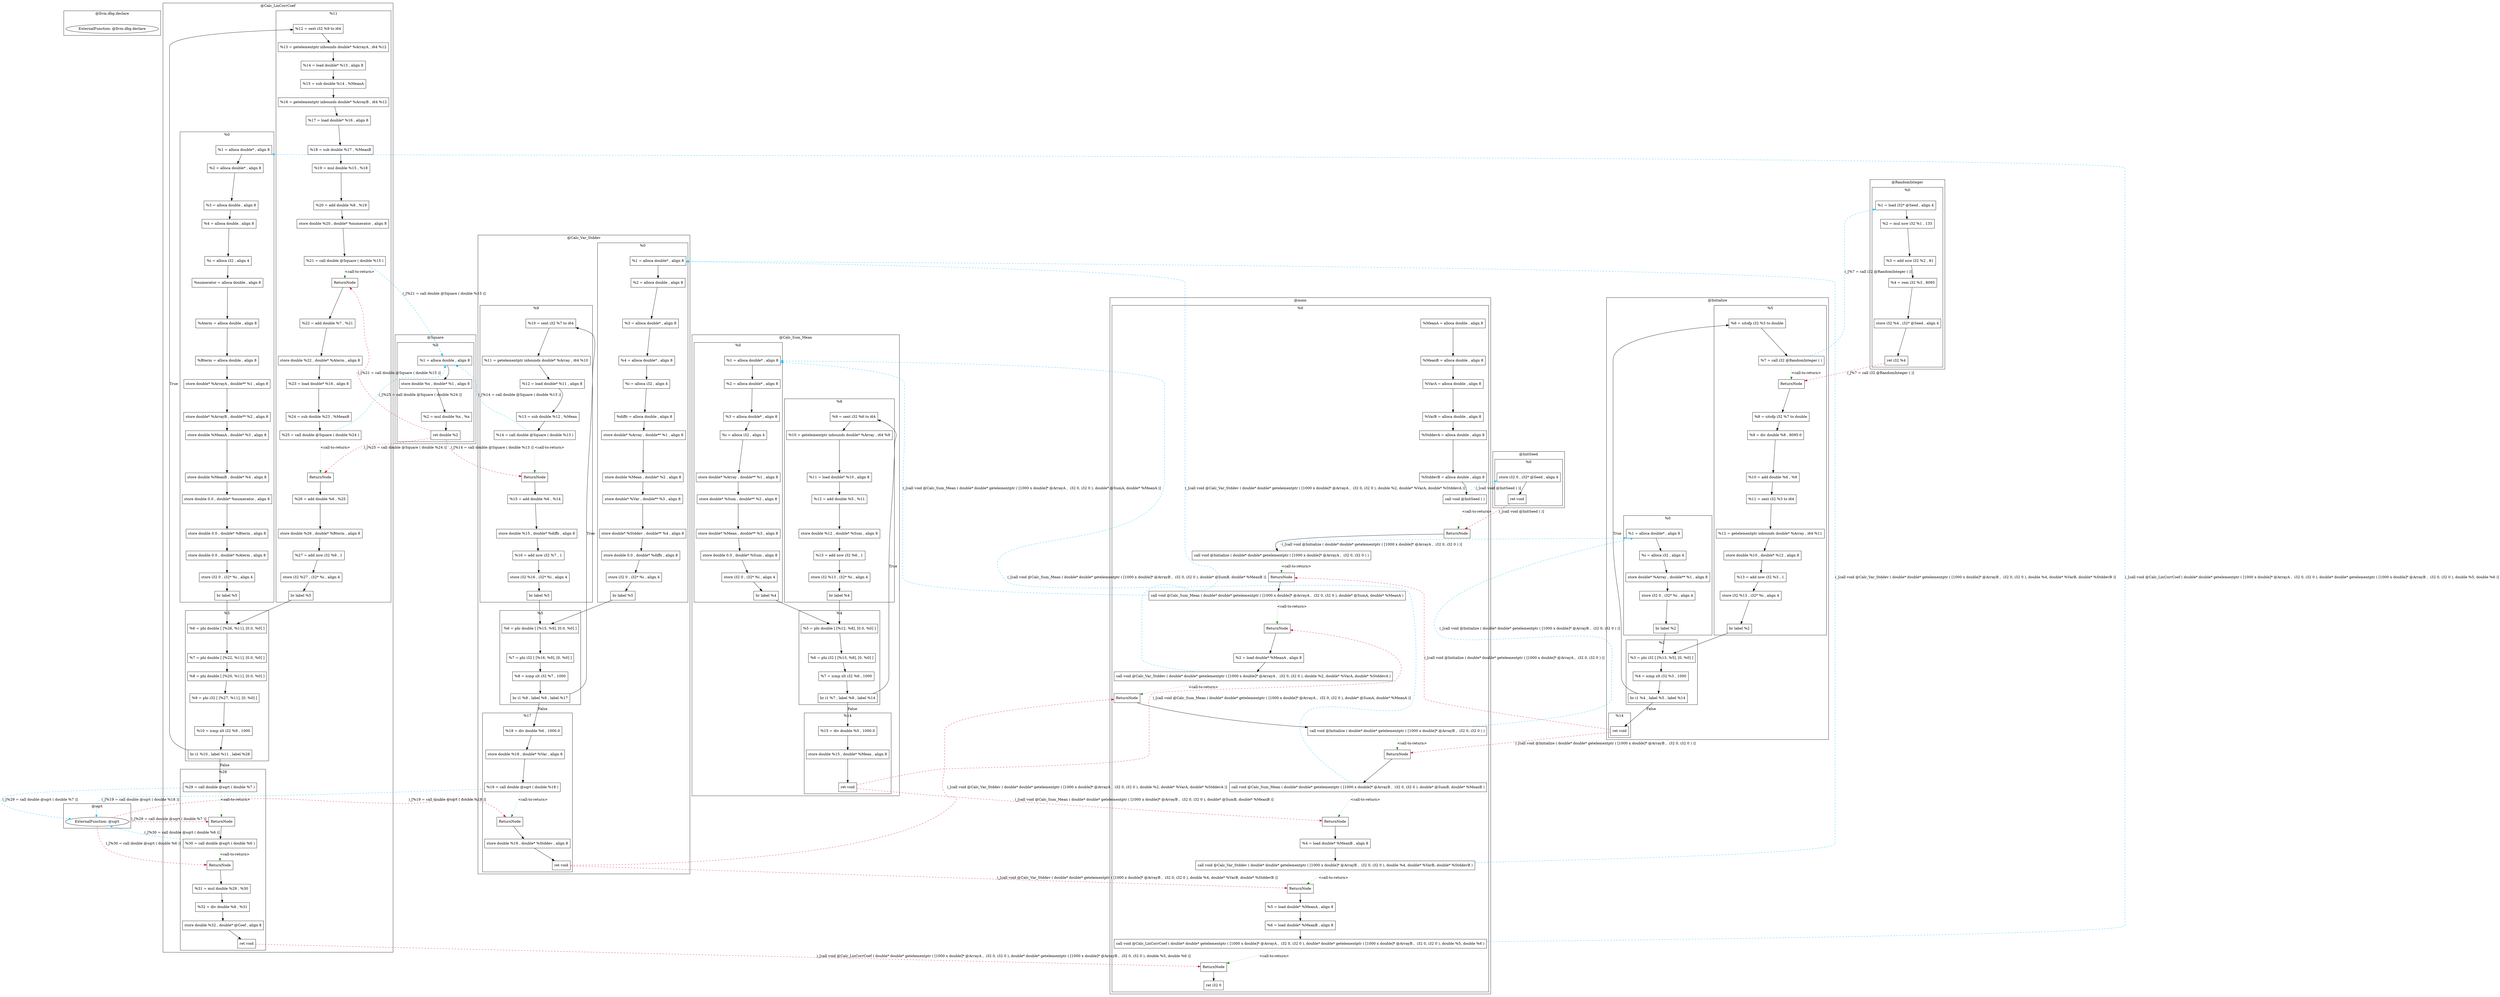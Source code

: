 digraph {
    subgraph cluster_220 {
        graph [label="@llvm.dbg.declare"];
        220 [label="ExternalFunction: @llvm.dbg.declare"];
    }
    subgraph cluster_221 {
        graph [label="@sqrt"];
        221 [label="ExternalFunction: @sqrt"];
    }
    subgraph cluster_10 {
        graph [label="@main"];
        subgraph cluster_11 {
            graph [label="%0"];
            -34 [label=ReturnNode
                ,shape=box];
            -31 [label=ReturnNode
                ,shape=box];
            -29 [label=ReturnNode
                ,shape=box];
            -26 [label=ReturnNode
                ,shape=box];
            -25 [label=ReturnNode
                ,shape=box];
            -23 [label=ReturnNode
                ,shape=box];
            -20 [label=ReturnNode
                ,shape=box];
            -19 [label=ReturnNode
                ,shape=box];
            13 [label="%MeanA = alloca double , align 8"
               ,shape=box];
            14 [label="%MeanB = alloca double , align 8"
               ,shape=box];
            15 [label="%VarA = alloca double , align 8"
               ,shape=box];
            16 [label="%VarB = alloca double , align 8"
               ,shape=box];
            17 [label="%StddevA = alloca double , align 8"
               ,shape=box];
            18 [label="%StddevB = alloca double , align 8"
               ,shape=box];
            19 [label="call void @InitSeed ( )"
               ,shape=box];
            20 [label="call void @Initialize ( double* double* getelementptr ( [1000 x double]* @ArrayA ,  i32 0, i32 0 ) )"
               ,shape=box];
            23 [label="call void @Calc_Sum_Mean ( double* double* getelementptr ( [1000 x double]* @ArrayA ,  i32 0, i32 0 ), double* @SumA, double* %MeanA )"
               ,shape=box];
            24 [label="%2 = load double* %MeanA , align 8"
               ,shape=box];
            25 [label="call void @Calc_Var_Stddev ( double* double* getelementptr ( [1000 x double]* @ArrayA ,  i32 0, i32 0 ), double %2, double* %VarA, double* %StddevA )"
               ,shape=box];
            26 [label="call void @Initialize ( double* double* getelementptr ( [1000 x double]* @ArrayB ,  i32 0, i32 0 ) )"
               ,shape=box];
            29 [label="call void @Calc_Sum_Mean ( double* double* getelementptr ( [1000 x double]* @ArrayB ,  i32 0, i32 0 ), double* @SumB, double* %MeanB )"
               ,shape=box];
            30 [label="%4 = load double* %MeanB , align 8"
               ,shape=box];
            31 [label="call void @Calc_Var_Stddev ( double* double* getelementptr ( [1000 x double]* @ArrayB ,  i32 0, i32 0 ), double %4, double* %VarB, double* %StddevB )"
               ,shape=box];
            32 [label="%5 = load double* %MeanA , align 8"
               ,shape=box];
            33 [label="%6 = load double* %MeanB , align 8"
               ,shape=box];
            34 [label="call void @Calc_LinCorrCoef ( double* double* getelementptr ( [1000 x double]* @ArrayA ,  i32 0, i32 0 ), double* double* getelementptr ( [1000 x double]* @ArrayB ,  i32 0, i32 0 ), double %5, double %6 )"
               ,shape=box];
            35 [label="ret i32 0"
               ,shape=box];
        }
    }
    subgraph cluster_36 {
        graph [label="@InitSeed"];
        subgraph cluster_37 {
            graph [label="%0"];
            38 [label="store i32 0 , i32* @Seed , align 4"
               ,shape=box];
            39 [label="ret void",shape=box];
        }
    }
    subgraph cluster_40 {
        graph [label="@Calc_Sum_Mean"];
        subgraph cluster_44 {
            graph [label="%0"];
            45 [label="%1 = alloca double* , align 8"
               ,shape=box];
            46 [label="%2 = alloca double* , align 8"
               ,shape=box];
            47 [label="%3 = alloca double* , align 8"
               ,shape=box];
            48 [label="%i = alloca i32 , align 4"
               ,shape=box];
            49 [label="store double* %Array , double** %1 , align 8"
               ,shape=box];
            50 [label="store double* %Sum , double** %2 , align 8"
               ,shape=box];
            51 [label="store double* %Mean , double** %3 , align 8"
               ,shape=box];
            52 [label="store double 0.0 , double* %Sum , align 8"
               ,shape=box];
            53 [label="store i32 0 , i32* %i , align 4"
               ,shape=box];
            54 [label="br label %4"
               ,shape=box];
        }
        subgraph cluster_55 {
            graph [label="%4"];
            56 [label="%5 = phi double [ [%12, %8], [0.0, %0] ]"
               ,shape=box];
            57 [label="%6 = phi i32 [ [%13, %8], [0, %0] ]"
               ,shape=box];
            58 [label="%7 = icmp slt i32 %6 , 1000"
               ,shape=box];
            60 [label="br i1 %7 , label %8 , label %14"
               ,shape=box];
        }
        subgraph cluster_61 {
            graph [label="%8"];
            62 [label="%9 = sext i32 %6 to i64"
               ,shape=box];
            63 [label="%10 = getelementptr inbounds double* %Array , i64 %9"
               ,shape=box];
            64 [label="%11 = load double* %10 , align 8"
               ,shape=box];
            65 [label="%12 = add double %5 , %11"
               ,shape=box];
            66 [label="store double %12 , double* %Sum , align 8"
               ,shape=box];
            67 [label="%13 = add nsw i32 %6 , 1"
               ,shape=box];
            68 [label="store i32 %13 , i32* %i , align 4"
               ,shape=box];
            69 [label="br label %4"
               ,shape=box];
        }
        subgraph cluster_70 {
            graph [label="%14"];
            72 [label="%15 = div double %5 , 1000.0"
               ,shape=box];
            73 [label="store double %15 , double* %Mean , align 8"
               ,shape=box];
            74 [label="ret void",shape=box];
        }
    }
    subgraph cluster_75 {
        graph [label="@Square"];
        subgraph cluster_77 {
            graph [label="%0"];
            78 [label="%1 = alloca double , align 8"
               ,shape=box];
            79 [label="store double %x , double* %1 , align 8"
               ,shape=box];
            80 [label="%2 = mul double %x , %x"
               ,shape=box];
            81 [label="ret double %2"
               ,shape=box];
        }
    }
    subgraph cluster_82 {
        graph [label="@Calc_Var_Stddev"];
        subgraph cluster_87 {
            graph [label="%0"];
            88 [label="%1 = alloca double* , align 8"
               ,shape=box];
            89 [label="%2 = alloca double , align 8"
               ,shape=box];
            90 [label="%3 = alloca double* , align 8"
               ,shape=box];
            91 [label="%4 = alloca double* , align 8"
               ,shape=box];
            92 [label="%i = alloca i32 , align 4"
               ,shape=box];
            93 [label="%diffs = alloca double , align 8"
               ,shape=box];
            94 [label="store double* %Array , double** %1 , align 8"
               ,shape=box];
            95 [label="store double %Mean , double* %2 , align 8"
               ,shape=box];
            96 [label="store double* %Var , double** %3 , align 8"
               ,shape=box];
            97 [label="store double* %Stddev , double** %4 , align 8"
               ,shape=box];
            98 [label="store double 0.0 , double* %diffs , align 8"
               ,shape=box];
            99 [label="store i32 0 , i32* %i , align 4"
               ,shape=box];
            100 [label="br label %5"
                ,shape=box];
        }
        subgraph cluster_101 {
            graph [label="%5"];
            102 [label="%6 = phi double [ [%15, %9], [0.0, %0] ]"
                ,shape=box];
            103 [label="%7 = phi i32 [ [%16, %9], [0, %0] ]"
                ,shape=box];
            104 [label="%8 = icmp slt i32 %7 , 1000"
                ,shape=box];
            105 [label="br i1 %8 , label %9 , label %17"
                ,shape=box];
        }
        subgraph cluster_106 {
            graph [label="%9"];
            -111 [label=ReturnNode
                 ,shape=box];
            107 [label="%10 = sext i32 %7 to i64"
                ,shape=box];
            108 [label="%11 = getelementptr inbounds double* %Array , i64 %10"
                ,shape=box];
            109 [label="%12 = load double* %11 , align 8"
                ,shape=box];
            110 [label="%13 = sub double %12 , %Mean"
                ,shape=box];
            111 [label="%14 = call double @Square ( double %13 )"
                ,shape=box];
            112 [label="%15 = add double %6 , %14"
                ,shape=box];
            113 [label="store double %15 , double* %diffs , align 8"
                ,shape=box];
            114 [label="%16 = add nsw i32 %7 , 1"
                ,shape=box];
            115 [label="store i32 %16 , i32* %i , align 4"
                ,shape=box];
            116 [label="br label %5"
                ,shape=box];
        }
        subgraph cluster_117 {
            graph [label="%17"];
            -120 [label=ReturnNode
                 ,shape=box];
            118 [label="%18 = div double %6 , 1000.0"
                ,shape=box];
            119 [label="store double %18 , double* %Var , align 8"
                ,shape=box];
            120 [label="%19 = call double @sqrt ( double %18 )"
                ,shape=box];
            121 [label="store double %19 , double* %Stddev , align 8"
                ,shape=box];
            122 [label="ret void"
                ,shape=box];
        }
    }
    subgraph cluster_123 {
        graph [label="@Calc_LinCorrCoef"];
        subgraph cluster_128 {
            graph [label="%0"];
            129 [label="%1 = alloca double* , align 8"
                ,shape=box];
            130 [label="%2 = alloca double* , align 8"
                ,shape=box];
            131 [label="%3 = alloca double , align 8"
                ,shape=box];
            132 [label="%4 = alloca double , align 8"
                ,shape=box];
            133 [label="%i = alloca i32 , align 4"
                ,shape=box];
            134 [label="%numerator = alloca double , align 8"
                ,shape=box];
            135 [label="%Aterm = alloca double , align 8"
                ,shape=box];
            136 [label="%Bterm = alloca double , align 8"
                ,shape=box];
            137 [label="store double* %ArrayA , double** %1 , align 8"
                ,shape=box];
            138 [label="store double* %ArrayB , double** %2 , align 8"
                ,shape=box];
            139 [label="store double %MeanA , double* %3 , align 8"
                ,shape=box];
            140 [label="store double %MeanB , double* %4 , align 8"
                ,shape=box];
            141 [label="store double 0.0 , double* %numerator , align 8"
                ,shape=box];
            142 [label="store double 0.0 , double* %Bterm , align 8"
                ,shape=box];
            143 [label="store double 0.0 , double* %Aterm , align 8"
                ,shape=box];
            144 [label="store i32 0 , i32* %i , align 4"
                ,shape=box];
            145 [label="br label %5"
                ,shape=box];
        }
        subgraph cluster_146 {
            graph [label="%5"];
            147 [label="%6 = phi double [ [%26, %11], [0.0, %0] ]"
                ,shape=box];
            148 [label="%7 = phi double [ [%22, %11], [0.0, %0] ]"
                ,shape=box];
            149 [label="%8 = phi double [ [%20, %11], [0.0, %0] ]"
                ,shape=box];
            150 [label="%9 = phi i32 [ [%27, %11], [0, %0] ]"
                ,shape=box];
            151 [label="%10 = icmp slt i32 %9 , 1000"
                ,shape=box];
            152 [label="br i1 %10 , label %11 , label %28"
                ,shape=box];
        }
        subgraph cluster_153 {
            graph [label="%11"];
            -169 [label=ReturnNode
                 ,shape=box];
            -164 [label=ReturnNode
                 ,shape=box];
            154 [label="%12 = sext i32 %9 to i64"
                ,shape=box];
            155 [label="%13 = getelementptr inbounds double* %ArrayA , i64 %12"
                ,shape=box];
            156 [label="%14 = load double* %13 , align 8"
                ,shape=box];
            157 [label="%15 = sub double %14 , %MeanA"
                ,shape=box];
            158 [label="%16 = getelementptr inbounds double* %ArrayB , i64 %12"
                ,shape=box];
            159 [label="%17 = load double* %16 , align 8"
                ,shape=box];
            160 [label="%18 = sub double %17 , %MeanB"
                ,shape=box];
            161 [label="%19 = mul double %15 , %18"
                ,shape=box];
            162 [label="%20 = add double %8 , %19"
                ,shape=box];
            163 [label="store double %20 , double* %numerator , align 8"
                ,shape=box];
            164 [label="%21 = call double @Square ( double %15 )"
                ,shape=box];
            165 [label="%22 = add double %7 , %21"
                ,shape=box];
            166 [label="store double %22 , double* %Aterm , align 8"
                ,shape=box];
            167 [label="%23 = load double* %16 , align 8"
                ,shape=box];
            168 [label="%24 = sub double %23 , %MeanB"
                ,shape=box];
            169 [label="%25 = call double @Square ( double %24 )"
                ,shape=box];
            170 [label="%26 = add double %6 , %25"
                ,shape=box];
            171 [label="store double %26 , double* %Bterm , align 8"
                ,shape=box];
            172 [label="%27 = add nsw i32 %9 , 1"
                ,shape=box];
            173 [label="store i32 %27 , i32* %i , align 4"
                ,shape=box];
            174 [label="br label %5"
                ,shape=box];
        }
        subgraph cluster_175 {
            graph [label="%28"];
            -177 [label=ReturnNode
                 ,shape=box];
            -176 [label=ReturnNode
                 ,shape=box];
            176 [label="%29 = call double @sqrt ( double %7 )"
                ,shape=box];
            177 [label="%30 = call double @sqrt ( double %6 )"
                ,shape=box];
            178 [label="%31 = mul double %29 , %30"
                ,shape=box];
            179 [label="%32 = div double %8 , %31"
                ,shape=box];
            180 [label="store double %32 , double* @Coef , align 8"
                ,shape=box];
            181 [label="ret void"
                ,shape=box];
        }
    }
    subgraph cluster_182 {
        graph [label="@Initialize"];
        subgraph cluster_184 {
            graph [label="%0"];
            185 [label="%1 = alloca double* , align 8"
                ,shape=box];
            186 [label="%i = alloca i32 , align 4"
                ,shape=box];
            187 [label="store double* %Array , double** %1 , align 8"
                ,shape=box];
            188 [label="store i32 0 , i32* %i , align 4"
                ,shape=box];
            189 [label="br label %2"
                ,shape=box];
        }
        subgraph cluster_190 {
            graph [label="%2"];
            191 [label="%3 = phi i32 [ [%13, %5], [0, %0] ]"
                ,shape=box];
            192 [label="%4 = icmp slt i32 %3 , 1000"
                ,shape=box];
            193 [label="br i1 %4 , label %5 , label %14"
                ,shape=box];
        }
        subgraph cluster_194 {
            graph [label="%5"];
            -196 [label=ReturnNode
                 ,shape=box];
            195 [label="%6 = sitofp i32 %3 to double"
                ,shape=box];
            196 [label="%7 = call i32 @RandomInteger ( )"
                ,shape=box];
            197 [label="%8 = sitofp i32 %7 to double"
                ,shape=box];
            199 [label="%9 = div double %8 , 8095.0"
                ,shape=box];
            200 [label="%10 = add double %6 , %9"
                ,shape=box];
            201 [label="%11 = sext i32 %3 to i64"
                ,shape=box];
            202 [label="%12 = getelementptr inbounds double* %Array , i64 %11"
                ,shape=box];
            203 [label="store double %10 , double* %12 , align 8"
                ,shape=box];
            204 [label="%13 = add nsw i32 %3 , 1"
                ,shape=box];
            205 [label="store i32 %13 , i32* %i , align 4"
                ,shape=box];
            206 [label="br label %2"
                ,shape=box];
        }
        subgraph cluster_207 {
            graph [label="%14"];
            208 [label="ret void"
                ,shape=box];
        }
    }
    subgraph cluster_209 {
        graph [label="@RandomInteger"];
        subgraph cluster_210 {
            graph [label="%0"];
            211 [label="%1 = load i32* @Seed , align 4"
                ,shape=box];
            213 [label="%2 = mul nsw i32 %1 , 133"
                ,shape=box];
            215 [label="%3 = add nsw i32 %2 , 81"
                ,shape=box];
            217 [label="%4 = rem i32 %3 , 8095"
                ,shape=box];
            218 [label="store i32 %4 , i32* @Seed , align 4"
                ,shape=box];
            219 [label="ret i32 %4"
                ,shape=box];
        }
    }
    -196 -> 197 [label=""];
    -177 -> 178 [label=""];
    -176 -> 177 [label=""];
    -169 -> 170 [label=""];
    -164 -> 165 [label=""];
    -120 -> 121 [label=""];
    -111 -> 112 [label=""];
    -34 -> 35 [label=""];
    -31 -> 32 [label=""];
    -29 -> 30 [label=""];
    -26 -> 29 [label=""];
    -25 -> 26 [label=""];
    -23 -> 24 [label=""];
    -20 -> 23 [label=""];
    -19 -> 20 [label=""];
    13 -> 14 [label=""];
    14 -> 15 [label=""];
    15 -> 16 [label=""];
    16 -> 17 [label=""];
    17 -> 18 [label=""];
    18 -> 19 [label=""];
    19 -> -19 [label="<call-to-return>"
              ,style=dotted
              ,color=forestgreen];
    19 -> 38 [label="(_[call void @InitSeed ( )]"
             ,style=dashed
             ,color=deepskyblue];
    20 -> -20 [label="<call-to-return>"
              ,style=dotted
              ,color=forestgreen];
    20 -> 185 [label="(_[call void @Initialize ( double* double* getelementptr ( [1000 x double]* @ArrayA ,  i32 0, i32 0 ) )]"
              ,style=dashed
              ,color=deepskyblue];
    23 -> -23 [label="<call-to-return>"
              ,style=dotted
              ,color=forestgreen];
    23 -> 45 [label="(_[call void @Calc_Sum_Mean ( double* double* getelementptr ( [1000 x double]* @ArrayA ,  i32 0, i32 0 ), double* @SumA, double* %MeanA )]"
             ,style=dashed
             ,color=deepskyblue];
    24 -> 25 [label=""];
    25 -> -25 [label="<call-to-return>"
              ,style=dotted
              ,color=forestgreen];
    25 -> 88 [label="(_[call void @Calc_Var_Stddev ( double* double* getelementptr ( [1000 x double]* @ArrayA ,  i32 0, i32 0 ), double %2, double* %VarA, double* %StddevA )]"
             ,style=dashed
             ,color=deepskyblue];
    26 -> -26 [label="<call-to-return>"
              ,style=dotted
              ,color=forestgreen];
    26 -> 185 [label="(_[call void @Initialize ( double* double* getelementptr ( [1000 x double]* @ArrayB ,  i32 0, i32 0 ) )]"
              ,style=dashed
              ,color=deepskyblue];
    29 -> -29 [label="<call-to-return>"
              ,style=dotted
              ,color=forestgreen];
    29 -> 45 [label="(_[call void @Calc_Sum_Mean ( double* double* getelementptr ( [1000 x double]* @ArrayB ,  i32 0, i32 0 ), double* @SumB, double* %MeanB )]"
             ,style=dashed
             ,color=deepskyblue];
    30 -> 31 [label=""];
    31 -> -31 [label="<call-to-return>"
              ,style=dotted
              ,color=forestgreen];
    31 -> 88 [label="(_[call void @Calc_Var_Stddev ( double* double* getelementptr ( [1000 x double]* @ArrayB ,  i32 0, i32 0 ), double %4, double* %VarB, double* %StddevB )]"
             ,style=dashed
             ,color=deepskyblue];
    32 -> 33 [label=""];
    33 -> 34 [label=""];
    34 -> -34 [label="<call-to-return>"
              ,style=dotted
              ,color=forestgreen];
    34 -> 129 [label="(_[call void @Calc_LinCorrCoef ( double* double* getelementptr ( [1000 x double]* @ArrayA ,  i32 0, i32 0 ), double* double* getelementptr ( [1000 x double]* @ArrayB ,  i32 0, i32 0 ), double %5, double %6 )]"
              ,style=dashed
              ,color=deepskyblue];
    38 -> 39 [label=""];
    39 -> -19 [label=")_[call void @InitSeed ( )]"
              ,style=dashed
              ,color=crimson];
    45 -> 46 [label=""];
    46 -> 47 [label=""];
    47 -> 48 [label=""];
    48 -> 49 [label=""];
    49 -> 50 [label=""];
    50 -> 51 [label=""];
    51 -> 52 [label=""];
    52 -> 53 [label=""];
    53 -> 54 [label=""];
    54 -> 56 [label=""];
    56 -> 57 [label=""];
    57 -> 58 [label=""];
    58 -> 60 [label=""];
    60 -> 62 [label=True];
    60 -> 72 [label=False];
    62 -> 63 [label=""];
    63 -> 64 [label=""];
    64 -> 65 [label=""];
    65 -> 66 [label=""];
    66 -> 67 [label=""];
    67 -> 68 [label=""];
    68 -> 69 [label=""];
    69 -> 56 [label=""];
    72 -> 73 [label=""];
    73 -> 74 [label=""];
    74 -> -29 [label=")_[call void @Calc_Sum_Mean ( double* double* getelementptr ( [1000 x double]* @ArrayB ,  i32 0, i32 0 ), double* @SumB, double* %MeanB )]"
              ,style=dashed
              ,color=crimson];
    74 -> -23 [label=")_[call void @Calc_Sum_Mean ( double* double* getelementptr ( [1000 x double]* @ArrayA ,  i32 0, i32 0 ), double* @SumA, double* %MeanA )]"
              ,style=dashed
              ,color=crimson];
    78 -> 79 [label=""];
    79 -> 80 [label=""];
    80 -> 81 [label=""];
    81 -> -169 [label=")_[%25 = call double @Square ( double %24 )]"
               ,style=dashed
               ,color=crimson];
    81 -> -164 [label=")_[%21 = call double @Square ( double %15 )]"
               ,style=dashed
               ,color=crimson];
    81 -> -111 [label=")_[%14 = call double @Square ( double %13 )]"
               ,style=dashed
               ,color=crimson];
    88 -> 89 [label=""];
    89 -> 90 [label=""];
    90 -> 91 [label=""];
    91 -> 92 [label=""];
    92 -> 93 [label=""];
    93 -> 94 [label=""];
    94 -> 95 [label=""];
    95 -> 96 [label=""];
    96 -> 97 [label=""];
    97 -> 98 [label=""];
    98 -> 99 [label=""];
    99 -> 100 [label=""];
    100 -> 102 [label=""];
    102 -> 103 [label=""];
    103 -> 104 [label=""];
    104 -> 105 [label=""];
    105 -> 107 [label=True];
    105 -> 118 [label=False];
    107 -> 108 [label=""];
    108 -> 109 [label=""];
    109 -> 110 [label=""];
    110 -> 111 [label=""];
    111 -> -111 [label="<call-to-return>"
                ,style=dotted
                ,color=forestgreen];
    111 -> 78 [label="(_[%14 = call double @Square ( double %13 )]"
              ,style=dashed
              ,color=deepskyblue];
    112 -> 113 [label=""];
    113 -> 114 [label=""];
    114 -> 115 [label=""];
    115 -> 116 [label=""];
    116 -> 102 [label=""];
    118 -> 119 [label=""];
    119 -> 120 [label=""];
    120 -> -120 [label="<call-to-return>"
                ,style=dotted
                ,color=forestgreen];
    120 -> 221 [label="(_[%19 = call double @sqrt ( double %18 )]"
               ,style=dashed
               ,color=deepskyblue];
    121 -> 122 [label=""];
    122 -> -31 [label=")_[call void @Calc_Var_Stddev ( double* double* getelementptr ( [1000 x double]* @ArrayB ,  i32 0, i32 0 ), double %4, double* %VarB, double* %StddevB )]"
               ,style=dashed
               ,color=crimson];
    122 -> -25 [label=")_[call void @Calc_Var_Stddev ( double* double* getelementptr ( [1000 x double]* @ArrayA ,  i32 0, i32 0 ), double %2, double* %VarA, double* %StddevA )]"
               ,style=dashed
               ,color=crimson];
    129 -> 130 [label=""];
    130 -> 131 [label=""];
    131 -> 132 [label=""];
    132 -> 133 [label=""];
    133 -> 134 [label=""];
    134 -> 135 [label=""];
    135 -> 136 [label=""];
    136 -> 137 [label=""];
    137 -> 138 [label=""];
    138 -> 139 [label=""];
    139 -> 140 [label=""];
    140 -> 141 [label=""];
    141 -> 142 [label=""];
    142 -> 143 [label=""];
    143 -> 144 [label=""];
    144 -> 145 [label=""];
    145 -> 147 [label=""];
    147 -> 148 [label=""];
    148 -> 149 [label=""];
    149 -> 150 [label=""];
    150 -> 151 [label=""];
    151 -> 152 [label=""];
    152 -> 154 [label=True];
    152 -> 176 [label=False];
    154 -> 155 [label=""];
    155 -> 156 [label=""];
    156 -> 157 [label=""];
    157 -> 158 [label=""];
    158 -> 159 [label=""];
    159 -> 160 [label=""];
    160 -> 161 [label=""];
    161 -> 162 [label=""];
    162 -> 163 [label=""];
    163 -> 164 [label=""];
    164 -> -164 [label="<call-to-return>"
                ,style=dotted
                ,color=forestgreen];
    164 -> 78 [label="(_[%21 = call double @Square ( double %15 )]"
              ,style=dashed
              ,color=deepskyblue];
    165 -> 166 [label=""];
    166 -> 167 [label=""];
    167 -> 168 [label=""];
    168 -> 169 [label=""];
    169 -> -169 [label="<call-to-return>"
                ,style=dotted
                ,color=forestgreen];
    169 -> 78 [label="(_[%25 = call double @Square ( double %24 )]"
              ,style=dashed
              ,color=deepskyblue];
    170 -> 171 [label=""];
    171 -> 172 [label=""];
    172 -> 173 [label=""];
    173 -> 174 [label=""];
    174 -> 147 [label=""];
    176 -> -176 [label="<call-to-return>"
                ,style=dotted
                ,color=forestgreen];
    176 -> 221 [label="(_[%29 = call double @sqrt ( double %7 )]"
               ,style=dashed
               ,color=deepskyblue];
    177 -> -177 [label="<call-to-return>"
                ,style=dotted
                ,color=forestgreen];
    177 -> 221 [label="(_[%30 = call double @sqrt ( double %6 )]"
               ,style=dashed
               ,color=deepskyblue];
    178 -> 179 [label=""];
    179 -> 180 [label=""];
    180 -> 181 [label=""];
    181 -> -34 [label=")_[call void @Calc_LinCorrCoef ( double* double* getelementptr ( [1000 x double]* @ArrayA ,  i32 0, i32 0 ), double* double* getelementptr ( [1000 x double]* @ArrayB ,  i32 0, i32 0 ), double %5, double %6 )]"
               ,style=dashed
               ,color=crimson];
    185 -> 186 [label=""];
    186 -> 187 [label=""];
    187 -> 188 [label=""];
    188 -> 189 [label=""];
    189 -> 191 [label=""];
    191 -> 192 [label=""];
    192 -> 193 [label=""];
    193 -> 195 [label=True];
    193 -> 208 [label=False];
    195 -> 196 [label=""];
    196 -> -196 [label="<call-to-return>"
                ,style=dotted
                ,color=forestgreen];
    196 -> 211 [label="(_[%7 = call i32 @RandomInteger ( )]"
               ,style=dashed
               ,color=deepskyblue];
    197 -> 199 [label=""];
    199 -> 200 [label=""];
    200 -> 201 [label=""];
    201 -> 202 [label=""];
    202 -> 203 [label=""];
    203 -> 204 [label=""];
    204 -> 205 [label=""];
    205 -> 206 [label=""];
    206 -> 191 [label=""];
    208 -> -26 [label=")_[call void @Initialize ( double* double* getelementptr ( [1000 x double]* @ArrayB ,  i32 0, i32 0 ) )]"
               ,style=dashed
               ,color=crimson];
    208 -> -20 [label=")_[call void @Initialize ( double* double* getelementptr ( [1000 x double]* @ArrayA ,  i32 0, i32 0 ) )]"
               ,style=dashed
               ,color=crimson];
    211 -> 213 [label=""];
    213 -> 215 [label=""];
    215 -> 217 [label=""];
    217 -> 218 [label=""];
    218 -> 219 [label=""];
    219 -> -196 [label=")_[%7 = call i32 @RandomInteger ( )]"
                ,style=dashed
                ,color=crimson];
    221 -> -177 [label=")_[%30 = call double @sqrt ( double %6 )]"
                ,style=dashed
                ,color=crimson];
    221 -> -176 [label=")_[%29 = call double @sqrt ( double %7 )]"
                ,style=dashed
                ,color=crimson];
    221 -> -120 [label=")_[%19 = call double @sqrt ( double %18 )]"
                ,style=dashed
                ,color=crimson];
}